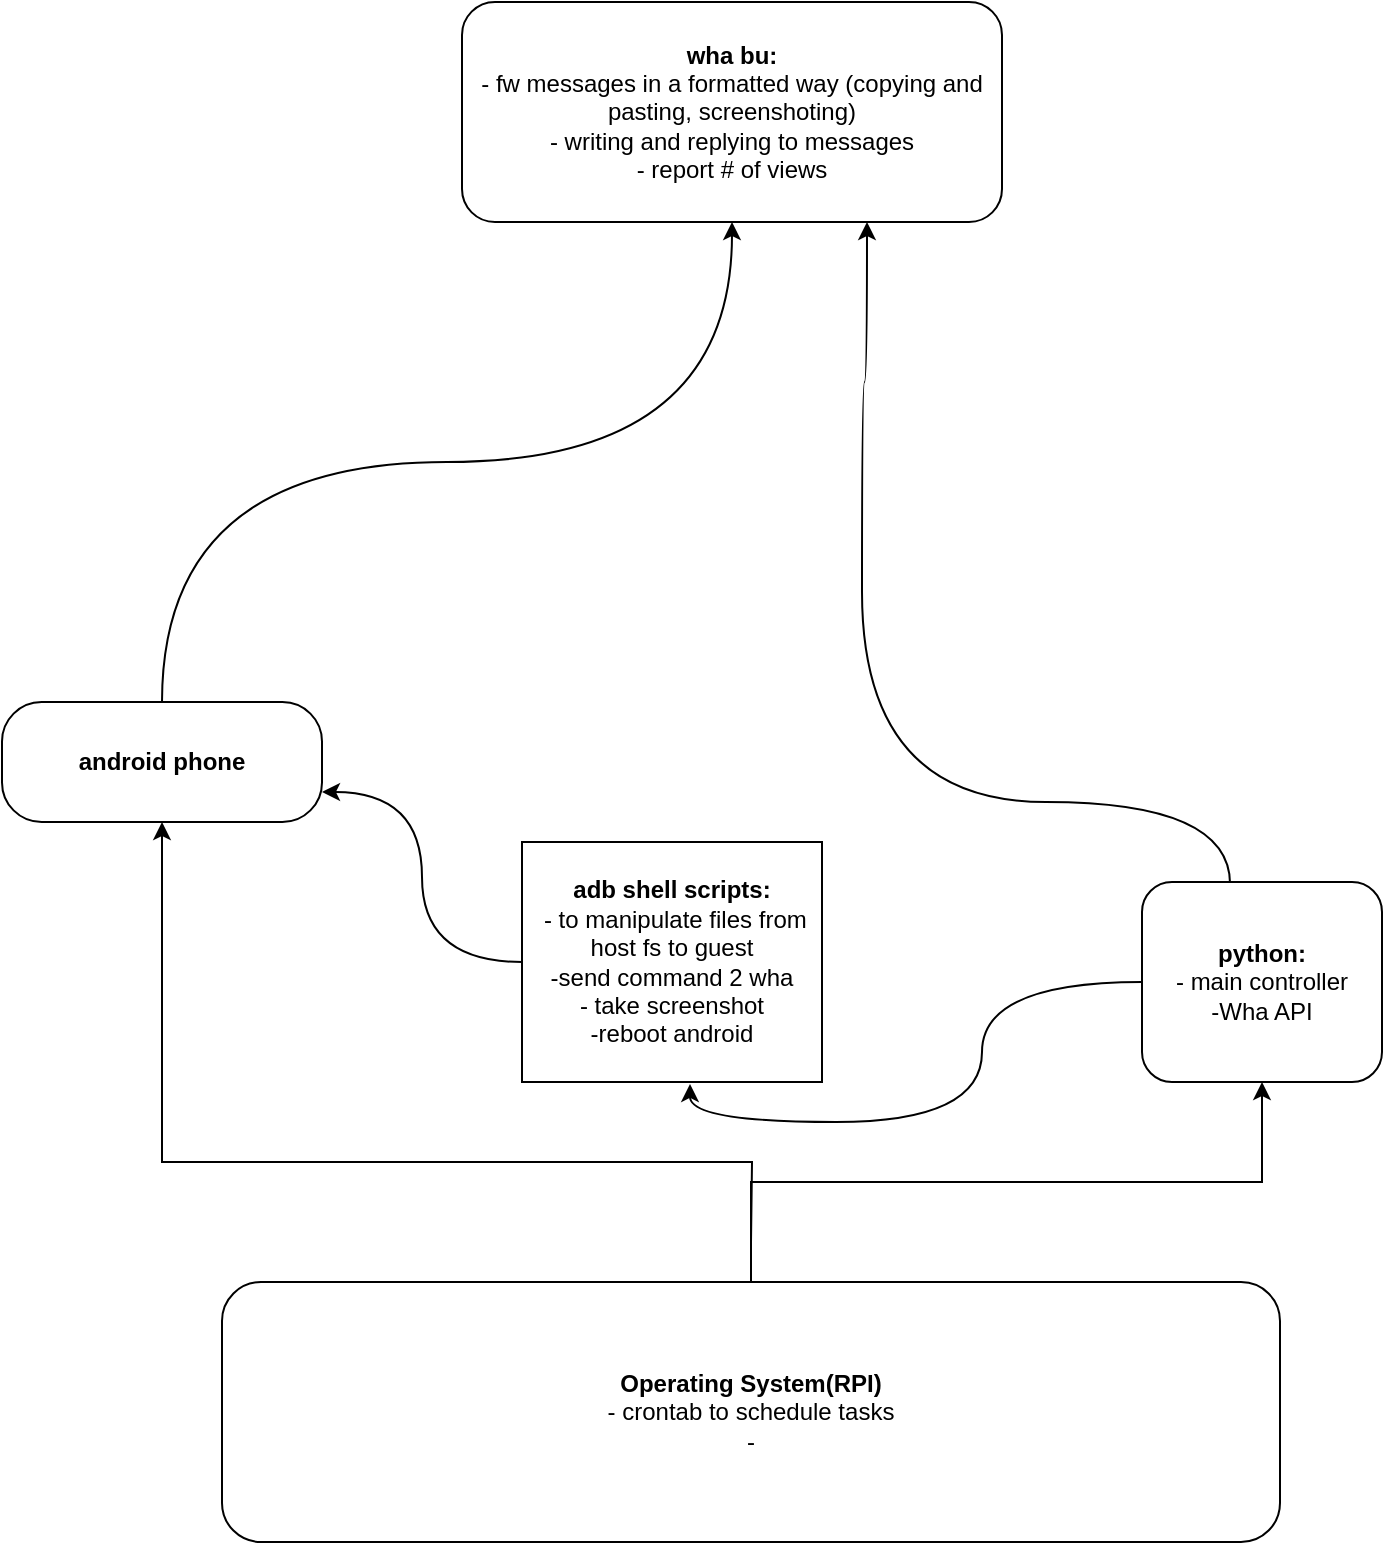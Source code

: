 <mxfile version="20.3.0" type="device" pages="2"><diagram id="fQzTnLMZr0oeQ_iGrPA_" name="lvl 0"><mxGraphModel dx="1662" dy="857" grid="1" gridSize="10" guides="1" tooltips="1" connect="1" arrows="1" fold="1" page="1" pageScale="1" pageWidth="850" pageHeight="1100" math="0" shadow="0"><root><mxCell id="0"/><mxCell id="1" parent="0"/><mxCell id="lvGuIVhpEG7LHq2Fy3bW-6" value="" style="edgeStyle=orthogonalEdgeStyle;rounded=0;orthogonalLoop=1;jettySize=auto;html=1;exitX=0.5;exitY=0;exitDx=0;exitDy=0;" parent="1" source="lvGuIVhpEG7LHq2Fy3bW-1" target="lvGuIVhpEG7LHq2Fy3bW-5" edge="1"><mxGeometry relative="1" as="geometry"><Array as="points"><mxPoint x="505" y="780"/><mxPoint x="505" y="740"/><mxPoint x="250" y="740"/></Array></mxGeometry></mxCell><mxCell id="lvGuIVhpEG7LHq2Fy3bW-11" value="" style="edgeStyle=orthogonalEdgeStyle;rounded=0;orthogonalLoop=1;jettySize=auto;html=1;" parent="1" source="lvGuIVhpEG7LHq2Fy3bW-1" target="lvGuIVhpEG7LHq2Fy3bW-10" edge="1"><mxGeometry relative="1" as="geometry"/></mxCell><mxCell id="lvGuIVhpEG7LHq2Fy3bW-1" value="&lt;b&gt;Operating System(RPI)&lt;br&gt;&lt;/b&gt;- crontab to schedule tasks&lt;br&gt;-" style="rounded=1;whiteSpace=wrap;html=1;" parent="1" vertex="1"><mxGeometry x="240" y="800" width="529" height="130" as="geometry"/></mxCell><mxCell id="lvGuIVhpEG7LHq2Fy3bW-5" value="&lt;div&gt;&lt;b&gt;android phone&lt;/b&gt;&lt;/div&gt;" style="rounded=1;whiteSpace=wrap;html=1;arcSize=33;" parent="1" vertex="1"><mxGeometry x="130" y="510" width="160" height="60" as="geometry"/></mxCell><mxCell id="lvGuIVhpEG7LHq2Fy3bW-8" value="&lt;b&gt;wha bu: &lt;/b&gt;&lt;br&gt;- fw messages in a formatted way (copying and pasting, screenshoting)&lt;br&gt;- writing and replying to messages&lt;br&gt;- report # of views" style="rounded=1;whiteSpace=wrap;html=1;" parent="1" vertex="1"><mxGeometry x="360" y="160" width="270" height="110" as="geometry"/></mxCell><mxCell id="lvGuIVhpEG7LHq2Fy3bW-30" style="edgeStyle=orthogonalEdgeStyle;curved=1;orthogonalLoop=1;jettySize=auto;html=1;entryX=0.56;entryY=1.008;entryDx=0;entryDy=0;entryPerimeter=0;" parent="1" source="lvGuIVhpEG7LHq2Fy3bW-10" target="lvGuIVhpEG7LHq2Fy3bW-15" edge="1"><mxGeometry relative="1" as="geometry"/></mxCell><mxCell id="47-kbTpFlmSDTQcN2VG3-2" style="edgeStyle=orthogonalEdgeStyle;rounded=0;orthogonalLoop=1;jettySize=auto;html=1;entryX=0.75;entryY=1;entryDx=0;entryDy=0;curved=1;exitX=0.367;exitY=0.01;exitDx=0;exitDy=0;exitPerimeter=0;" edge="1" parent="1" source="lvGuIVhpEG7LHq2Fy3bW-10" target="lvGuIVhpEG7LHq2Fy3bW-8"><mxGeometry relative="1" as="geometry"><Array as="points"><mxPoint x="744" y="560"/><mxPoint x="560" y="560"/><mxPoint x="560" y="350"/><mxPoint x="563" y="350"/></Array></mxGeometry></mxCell><mxCell id="lvGuIVhpEG7LHq2Fy3bW-10" value="&lt;b&gt;python:&lt;/b&gt;&lt;br&gt;- main controller&lt;br&gt;-Wha API" style="rounded=1;whiteSpace=wrap;html=1;" parent="1" vertex="1"><mxGeometry x="700" y="600" width="120" height="100" as="geometry"/></mxCell><mxCell id="lvGuIVhpEG7LHq2Fy3bW-34" style="edgeStyle=orthogonalEdgeStyle;curved=1;orthogonalLoop=1;jettySize=auto;html=1;entryX=0.5;entryY=1;entryDx=0;entryDy=0;exitX=0.5;exitY=0;exitDx=0;exitDy=0;" parent="1" source="lvGuIVhpEG7LHq2Fy3bW-5" target="lvGuIVhpEG7LHq2Fy3bW-8" edge="1"><mxGeometry relative="1" as="geometry"><mxPoint x="330" y="570" as="sourcePoint"/></mxGeometry></mxCell><mxCell id="lvGuIVhpEG7LHq2Fy3bW-35" style="edgeStyle=orthogonalEdgeStyle;curved=1;orthogonalLoop=1;jettySize=auto;html=1;entryX=1;entryY=0.75;entryDx=0;entryDy=0;" parent="1" source="lvGuIVhpEG7LHq2Fy3bW-15" target="lvGuIVhpEG7LHq2Fy3bW-5" edge="1"><mxGeometry relative="1" as="geometry"/></mxCell><mxCell id="lvGuIVhpEG7LHq2Fy3bW-15" value="&lt;b&gt;adb shell scripts:&lt;/b&gt;&lt;br&gt;&amp;nbsp;- to manipulate files from host fs to guest&lt;br&gt;-send command 2 wha&lt;br&gt;- take screenshot&lt;br&gt;-reboot android" style="rounded=1;whiteSpace=wrap;html=1;arcSize=0;" parent="1" vertex="1"><mxGeometry x="390" y="580" width="150" height="120" as="geometry"/></mxCell></root></mxGraphModel></diagram><diagram id="JGDr9ynH4ZzEKs6SBJtl" name="lvl1"><mxGraphModel dx="1662" dy="857" grid="1" gridSize="10" guides="1" tooltips="1" connect="1" arrows="1" fold="1" page="1" pageScale="1" pageWidth="850" pageHeight="1100" math="0" shadow="0"><root><mxCell id="0"/><mxCell id="1" parent="0"/><mxCell id="BhRTAaF1LZiYOm2z_U8o-3" value="" style="rounded=0;orthogonalLoop=1;jettySize=auto;html=1;" edge="1" parent="1" source="92Kk8oNuGBqlIEeE6Kab-1" target="92Kk8oNuGBqlIEeE6Kab-2"><mxGeometry relative="1" as="geometry"/></mxCell><mxCell id="92Kk8oNuGBqlIEeE6Kab-1" value="@ boot" style="rounded=1;whiteSpace=wrap;html=1;arcSize=50;" parent="1" vertex="1"><mxGeometry x="350" y="10" width="120" height="60" as="geometry"/></mxCell><mxCell id="92Kk8oNuGBqlIEeE6Kab-4" value="" style="edgeStyle=orthogonalEdgeStyle;curved=1;orthogonalLoop=1;jettySize=auto;html=1;" parent="1" source="92Kk8oNuGBqlIEeE6Kab-2" target="92Kk8oNuGBqlIEeE6Kab-3" edge="1"><mxGeometry relative="1" as="geometry"/></mxCell><mxCell id="92Kk8oNuGBqlIEeE6Kab-2" value="unlock.sh" style="shape=process;whiteSpace=wrap;html=1;backgroundOutline=1;" parent="1" vertex="1"><mxGeometry x="310" y="130" width="200" height="100" as="geometry"/></mxCell><mxCell id="92Kk8oNuGBqlIEeE6Kab-6" value="" style="edgeStyle=orthogonalEdgeStyle;curved=1;orthogonalLoop=1;jettySize=auto;html=1;" parent="1" source="92Kk8oNuGBqlIEeE6Kab-3" target="92Kk8oNuGBqlIEeE6Kab-5" edge="1"><mxGeometry relative="1" as="geometry"/></mxCell><mxCell id="92Kk8oNuGBqlIEeE6Kab-3" value="post_update.sh" style="shape=process;whiteSpace=wrap;html=1;backgroundOutline=1;" parent="1" vertex="1"><mxGeometry x="288.75" y="290" width="242.5" height="80" as="geometry"/></mxCell><mxCell id="92Kk8oNuGBqlIEeE6Kab-8" value="" style="edgeStyle=orthogonalEdgeStyle;curved=1;orthogonalLoop=1;jettySize=auto;html=1;" parent="1" source="92Kk8oNuGBqlIEeE6Kab-5" target="92Kk8oNuGBqlIEeE6Kab-7" edge="1"><mxGeometry relative="1" as="geometry"/></mxCell><mxCell id="92Kk8oNuGBqlIEeE6Kab-5" value="clean.sh" style="shape=process;whiteSpace=wrap;html=1;backgroundOutline=1;" parent="1" vertex="1"><mxGeometry x="293.75" y="430" width="232.5" height="60" as="geometry"/></mxCell><mxCell id="BhRTAaF1LZiYOm2z_U8o-2" value="" style="edgeStyle=orthogonalEdgeStyle;curved=1;rounded=0;orthogonalLoop=1;jettySize=auto;html=1;" edge="1" parent="1" source="92Kk8oNuGBqlIEeE6Kab-7" target="BhRTAaF1LZiYOm2z_U8o-1"><mxGeometry relative="1" as="geometry"/></mxCell><mxCell id="92Kk8oNuGBqlIEeE6Kab-7" value="upload_content.sh" style="shape=process;whiteSpace=wrap;html=1;backgroundOutline=1;" parent="1" vertex="1"><mxGeometry x="293.75" y="560" width="232.5" height="60" as="geometry"/></mxCell><mxCell id="BhRTAaF1LZiYOm2z_U8o-1" value="reboot.sh" style="shape=process;whiteSpace=wrap;html=1;backgroundOutline=1;" vertex="1" parent="1"><mxGeometry x="293.75" y="700" width="232.5" height="60" as="geometry"/></mxCell></root></mxGraphModel></diagram></mxfile>